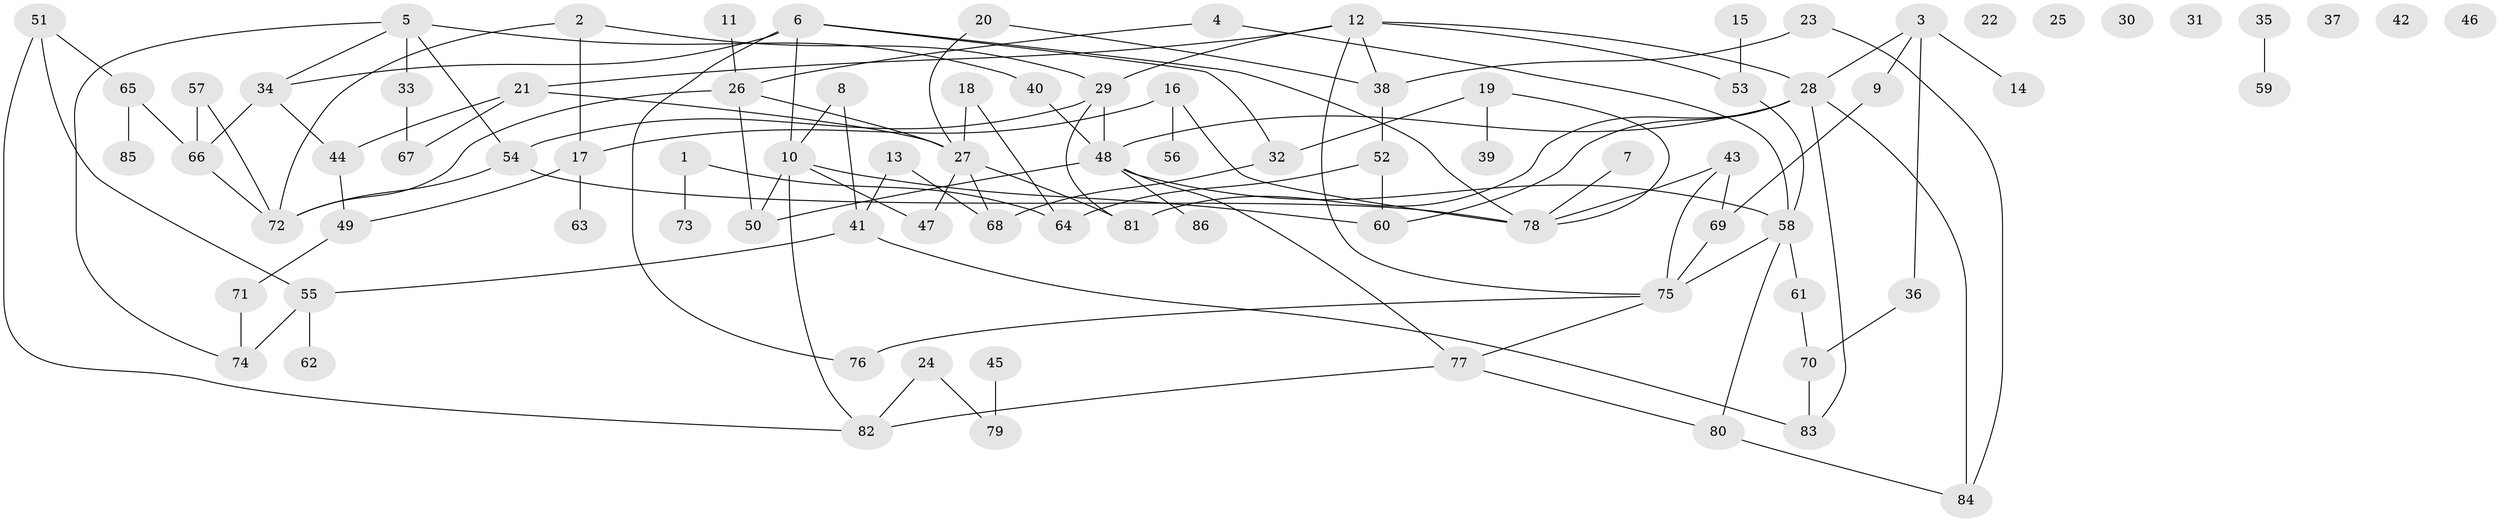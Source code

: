 // coarse degree distribution, {1: 0.15789473684210525, 5: 0.07017543859649122, 4: 0.15789473684210525, 6: 0.07017543859649122, 2: 0.17543859649122806, 3: 0.12280701754385964, 7: 0.07017543859649122, 9: 0.03508771929824561, 0: 0.14035087719298245}
// Generated by graph-tools (version 1.1) at 2025/23/03/03/25 07:23:29]
// undirected, 86 vertices, 119 edges
graph export_dot {
graph [start="1"]
  node [color=gray90,style=filled];
  1;
  2;
  3;
  4;
  5;
  6;
  7;
  8;
  9;
  10;
  11;
  12;
  13;
  14;
  15;
  16;
  17;
  18;
  19;
  20;
  21;
  22;
  23;
  24;
  25;
  26;
  27;
  28;
  29;
  30;
  31;
  32;
  33;
  34;
  35;
  36;
  37;
  38;
  39;
  40;
  41;
  42;
  43;
  44;
  45;
  46;
  47;
  48;
  49;
  50;
  51;
  52;
  53;
  54;
  55;
  56;
  57;
  58;
  59;
  60;
  61;
  62;
  63;
  64;
  65;
  66;
  67;
  68;
  69;
  70;
  71;
  72;
  73;
  74;
  75;
  76;
  77;
  78;
  79;
  80;
  81;
  82;
  83;
  84;
  85;
  86;
  1 -- 64;
  1 -- 73;
  2 -- 17;
  2 -- 29;
  2 -- 72;
  3 -- 9;
  3 -- 14;
  3 -- 28;
  3 -- 36;
  4 -- 26;
  4 -- 58;
  5 -- 33;
  5 -- 34;
  5 -- 40;
  5 -- 54;
  5 -- 74;
  6 -- 10;
  6 -- 32;
  6 -- 34;
  6 -- 76;
  6 -- 78;
  7 -- 78;
  8 -- 10;
  8 -- 41;
  9 -- 69;
  10 -- 47;
  10 -- 50;
  10 -- 60;
  10 -- 82;
  11 -- 26;
  12 -- 21;
  12 -- 28;
  12 -- 29;
  12 -- 38;
  12 -- 53;
  12 -- 75;
  13 -- 41;
  13 -- 68;
  15 -- 53;
  16 -- 17;
  16 -- 56;
  16 -- 78;
  17 -- 49;
  17 -- 63;
  18 -- 27;
  18 -- 64;
  19 -- 32;
  19 -- 39;
  19 -- 78;
  20 -- 27;
  20 -- 38;
  21 -- 27;
  21 -- 44;
  21 -- 67;
  23 -- 38;
  23 -- 84;
  24 -- 79;
  24 -- 82;
  26 -- 27;
  26 -- 50;
  26 -- 72;
  27 -- 47;
  27 -- 68;
  27 -- 81;
  28 -- 48;
  28 -- 60;
  28 -- 81;
  28 -- 83;
  28 -- 84;
  29 -- 48;
  29 -- 54;
  29 -- 81;
  32 -- 68;
  33 -- 67;
  34 -- 44;
  34 -- 66;
  35 -- 59;
  36 -- 70;
  38 -- 52;
  40 -- 48;
  41 -- 55;
  41 -- 83;
  43 -- 69;
  43 -- 75;
  43 -- 78;
  44 -- 49;
  45 -- 79;
  48 -- 50;
  48 -- 58;
  48 -- 77;
  48 -- 86;
  49 -- 71;
  51 -- 55;
  51 -- 65;
  51 -- 82;
  52 -- 60;
  52 -- 64;
  53 -- 58;
  54 -- 72;
  54 -- 78;
  55 -- 62;
  55 -- 74;
  57 -- 66;
  57 -- 72;
  58 -- 61;
  58 -- 75;
  58 -- 80;
  61 -- 70;
  65 -- 66;
  65 -- 85;
  66 -- 72;
  69 -- 75;
  70 -- 83;
  71 -- 74;
  75 -- 76;
  75 -- 77;
  77 -- 80;
  77 -- 82;
  80 -- 84;
}
